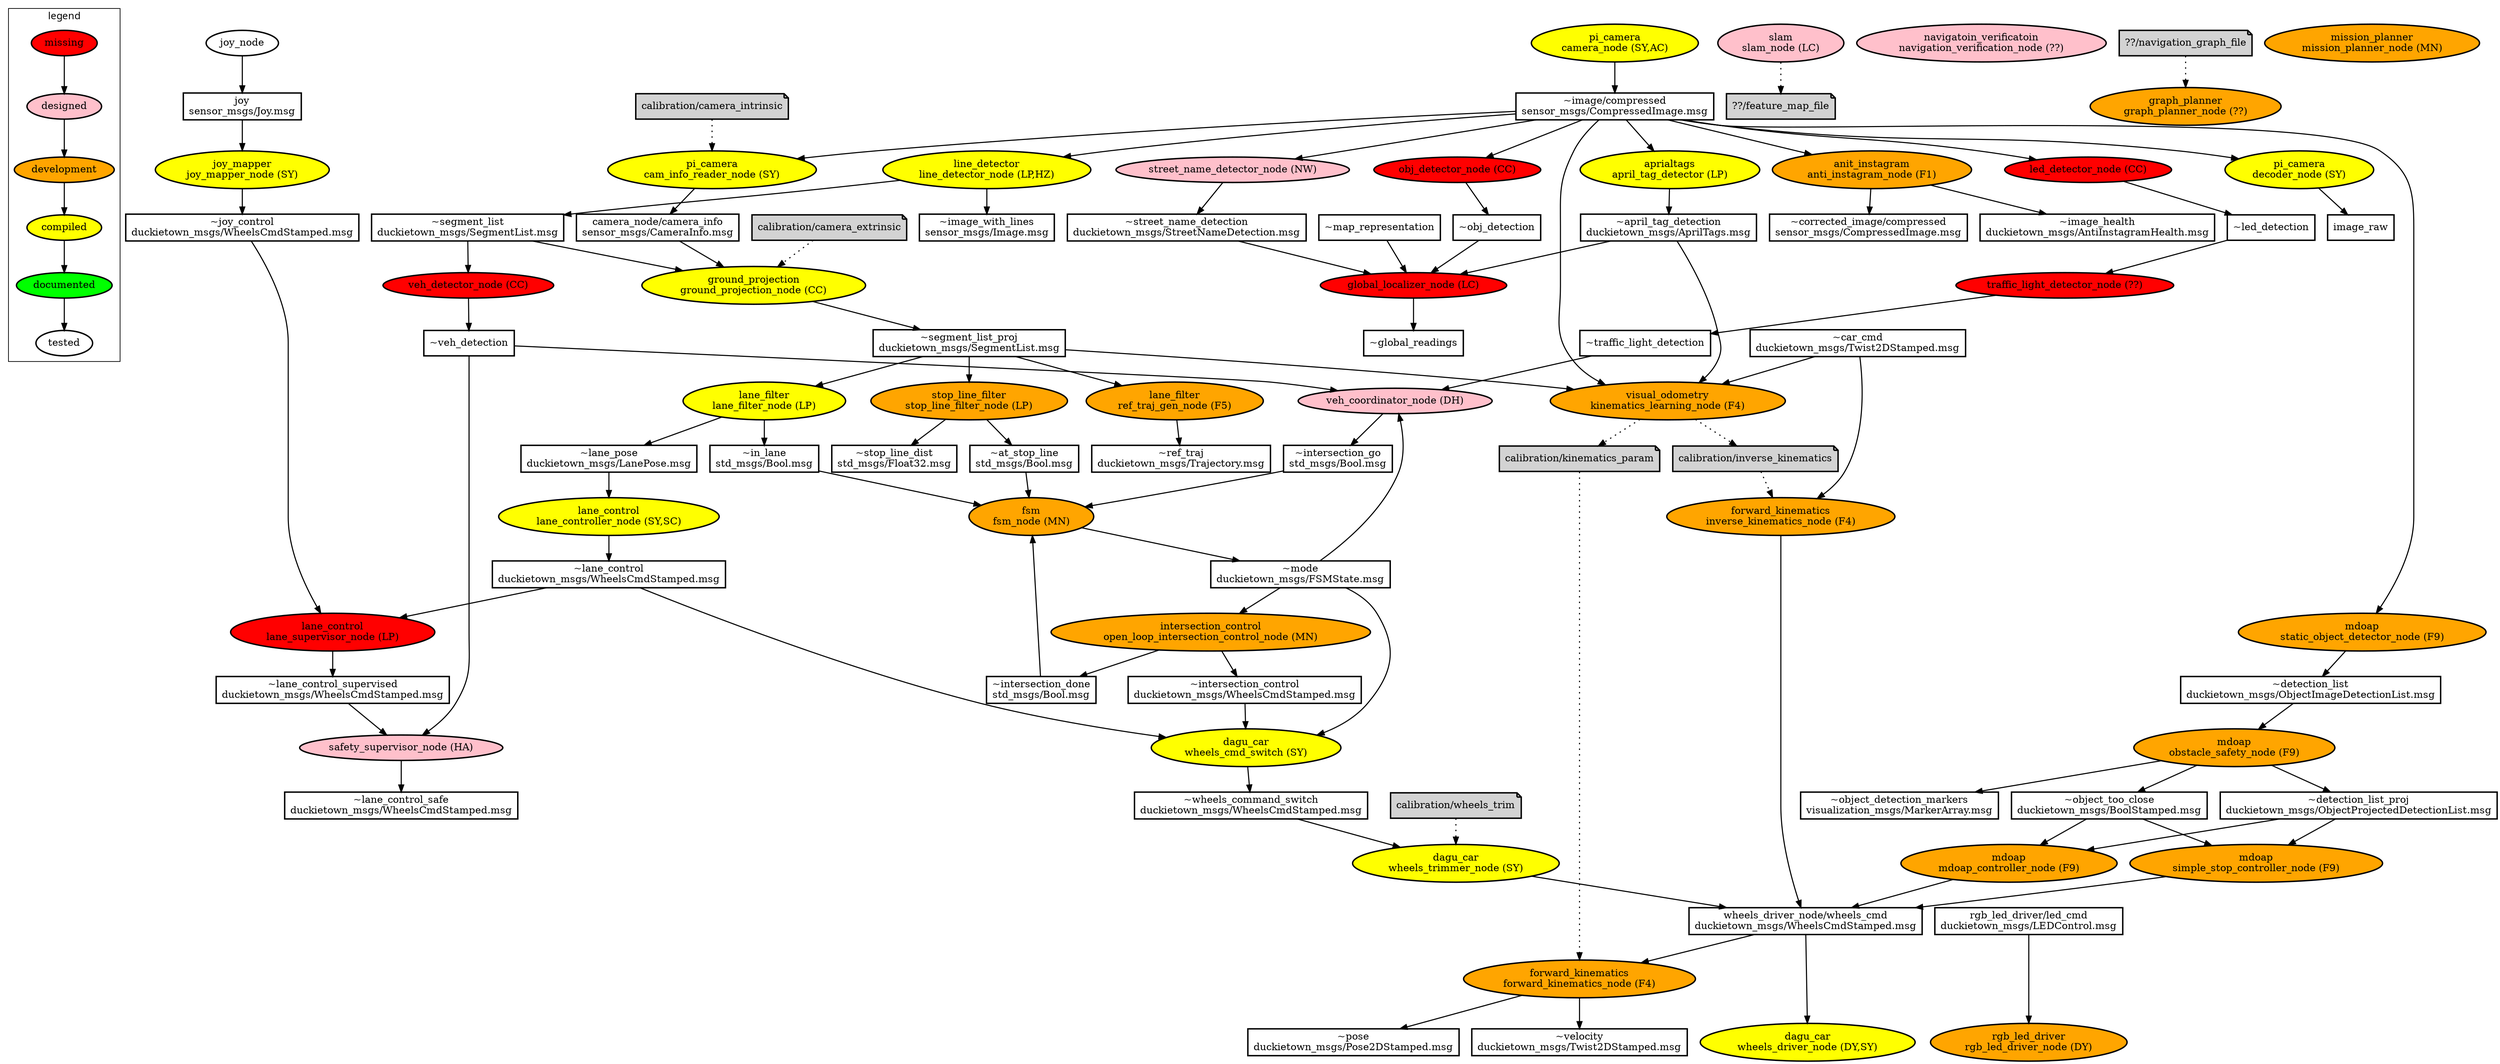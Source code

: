 digraph D {
	fontname="sans";
	//rankdir=LR;
	edge [penwidth=1.5]
	node [penwidth=2.0]

	subgraph cluster_legend{
		label="legend"
		// ROS Topics
		//topic_name;
		// ROS Nodes
		node [shape=ellipse,fillcolor=white,style=filled];
		missing [label="missing", fillcolor=red];
		designed [label="designed", fillcolor=pink];
		development [label="development", fillcolor=orange];
		compiled [label="compiled", fillcolor=yellow];
		documented [label="documented", fillcolor=green];
		tested [label="tested", fillcolor=white];
		missing->designed->development->compiled->documented->tested;
	}

	// ===== Nodes Definiton ==== //
	node [shape=ellipse,style=filled];

	subgraph node_missing{
		node [fillcolor=red];
		global_localizer[label="global_localizer_node (LC)"];
		led_detector_node[label="led_detector_node (CC)"];
		obj_detector_node[label="obj_detector_node (CC)"];
		veh_detector_node[label="veh_detector_node (CC)"];
		traffic_light_detector_node[label="traffic_light_detector_node (??)"];
		lane_supervisor_node[label="lane_control\nlane_supervisor_node (LP)"];
	}
	subgraph node_designed{
		node [fillcolor=pink];
		street_name_detector_node[label="street_name_detector_node (NW)"];
		safety_supervisor_node[label="safety_supervisor_node (HA)"];
		veh_coordinator_node[label="veh_coordinator_node (DH)"]
		slam_node[label="slam\nslam_node (LC)"];
		navigation_verification_node[label="navigatoin_verificatoin\nnavigation_verification_node (??)"];
	}
	subgraph node_development{
		node [fillcolor=orange];
		open_loop_intersection_control_node[label="intersection_control\nopen_loop_intersection_control_node (MN)"];
		stop_line_filter_node[label="stop_line_filter\nstop_line_filter_node (LP)"];
		rgb_led_driver_node[label="rgb_led_driver\nrgb_led_driver_node (DY)"];
		fsm_node[label="fsm\nfsm_node (MN)"];
		graph_planner_node[label="graph_planner\ngraph_planner_node (??)"];
		mission_planner_node[label="mission_planner\nmission_planner_node (MN)"];
		anti_instagram_node[label="anit_instagram\nanti_instagram_node (F1)"];
		kinematics_learning_node[label="visual_odometry\nkinematics_learning_node (F4)"];
		inverse_kinematics_node[label="forward_kinematics\ninverse_kinematics_node (F4)"];
		forward_kinematics_node[label="forward_kinematics\nforward_kinematics_node (F4)"];

		static_object_detector_node[label="mdoap\nstatic_object_detector_node (F9)"];
		obstacle_safety_node[label="mdoap\nobstacle_safety_node (F9)"];
		simple_stop_controller_node[label="mdoap\nsimple_stop_controller_node (F9)"];
		mdoap_controller_node[label="mdoap\nmdoap_controller_node (F9)"];

		//F5
		ref_traj_gen_node[label="lane_filter\nref_traj_gen_node (F5)"];
	}

	subgraph node_compiled{
		node [fillcolor=yellow];
		wheels_driver_node[label="dagu_car\nwheels_driver_node (DY,SY)"];
		wheels_cmd_switch_node[label="dagu_car\nwheels_cmd_switch (SY)"]
		camera_node[label="pi_camera\ncamera_node (SY,AC)"];
		decoder_node[label="pi_camera\ndecoder_node (SY)"];
		cam_info_reader_node[label="pi_camera\ncam_info_reader_node (SY)"];
		lane_controller_node[label="lane_control\nlane_controller_node (SY,SC)"];
		line_detector_node[label="line_detector\nline_detector_node (LP,HZ)"];
		april_tag_detector_node[label="aprialtags\napril_tag_detector (LP)"];
		joy_mapper_node[label="joy_mapper\njoy_mapper_node (SY)"];
		ground_projection_node[label="ground_projection\nground_projection_node (CC)"];
		wheels_trimmer_node[label="dagu_car\nwheels_trimmer_node (SY)"];
		lane_filter_node[label="lane_filter\nlane_filter_node (LP)"]; 
	}
	subgraph node_documented{
		node [fillcolor=green];
	}
	subgraph node_tested{
		node [fillcolor=white];
		joy_node[label="joy_node"];
		//image_proc;
	}

	// === Files Definition ===
	node [shape=note,style=filled];
	subgraph files{
		motion_calibration_file[label="calibration/wheels_trim"];
		extrinsic_calibration_file[label="calibration/camera_extrinsic"];
		intrinsic_calibration_file[label="calibration/camera_intrinsic"];
		navigation_graph_file[label="??/navigation_graph_file"];
		feature_map_file[label="??/feature_map_file"];
		inverse_kinematics_file[label="calibration/inverse_kinematics"];
		kinematics_file[label="calibration/kinematics_param"];
	}

	// ==== Topics ====
	node [shape=box,style=filled,fillcolor=white];
	//{rank=same; mission; joy; map_representation;}
	map_representation[label="~map_representation"];
	segment_list[label="~segment_list\nduckietown_msgs/SegmentList.msg"];
	segment_list_proj[label="~segment_list_proj\nduckietown_msgs/SegmentList.msg"];
	image_with_lines[label="~image_with_lines\nsensor_msgs/Image.msg"];
	lane_pose[label="~lane_pose\nduckietown_msgs/LanePose.msg"]; //LaneReading: y, phi, sigma_y, sigma_phi, status
	lane_control[label="~lane_control\nduckietown_msgs/WheelsCmdStamped.msg"];
	lane_control_sup[label="~lane_control_supervised\nduckietown_msgs/WheelsCmdStamped.msg"];
	lane_control_safe[label="~lane_control_safe\nduckietown_msgs/WheelsCmdStamped.msg"];
	april_tag_detection[label="~april_tag_detection\nduckietown_msgs/AprilTags.msg"];
	led_detection[label="~led_detection"];
	veh_detection[label="~veh_detection"];
	traffic_light_detection[label="~traffic_light_detection"];
	obj_detection[label="~obj_detection"];
	global_readings[label="~global_readings"];
	mode[label="~mode\nduckietown_msgs/FSMState.msg"];
	joy_control[label="~joy_control\nduckietown_msgs/WheelsCmdStamped.msg"];
	intersection_control[label="~intersection_control\nduckietown_msgs/WheelsCmdStamped.msg"];
	street_name_detection[label="~street_name_detection\nduckietown_msgs/StreetNameDetection.msg"];
	wheels_command[label="wheels_driver_node/wheels_cmd\nduckietown_msgs/WheelsCmdStamped.msg"];
	wheels_command_switch[label="~wheels_command_switch\nduckietown_msgs/WheelsCmdStamped.msg"];
	camera_info[label="camera_node/camera_info\nsensor_msgs/CameraInfo.msg"];
	image_compressed[label="~image/compressed\nsensor_msgs/CompressedImage.msg"];
	intersection_go[label="~intersection_go\nstd_msgs/Bool.msg"];
	intersection_done[label="~intersection_done\nstd_msgs/Bool.msg"];
	at_stop_line[label="~at_stop_line\nstd_msgs/Bool.msg"];
	in_lane[label="~in_lane\nstd_msgs/Bool.msg"];
	led_cmd[label="rgb_led_driver/led_cmd\nduckietown_msgs/LEDControl.msg"];
	stop_line_dist[label="~stop_line_dist\nstd_msgs/Float32.msg"];
	joy[label="joy\nsensor_msgs/Joy.msg"];
	corrected_image[label="~corrected_image/compressed\nsensor_msgs/CompressedImage.msg"];
	image_health[label="~image_health\nduckietown_msgs/AntiInstagramHealth.msg"];
	forward_kinematics_pose[label="~pose\nduckietown_msgs/Pose2DStamped.msg"];
	forward_kinematics_velocity[label="~velocity\nduckietown_msgs/Twist2DStamped.msg"];
	car_cmd[label="~car_cmd\nduckietown_msgs/Twist2DStamped.msg"]; //No publisher yet

	// = F9 = //
	object_image_detection_list[label="~detection_list\nduckietown_msgs/ObjectImageDetectionList.msg"];
	object_too_close[label="~object_too_close\nduckietown_msgs/BoolStamped.msg"];
	object_projected_detection_list[label="~detection_list_proj\nduckietown_msgs/ObjectProjectedDetectionList.msg"];
	object_detection_markers[label="~object_detection_markers\nvisualization_msgs/MarkerArray.msg"];

	// = F5 = //
	ref_traj[label="~ref_traj\nduckietown_msgs/Trajectory.msg"];


	{rank=max; wheels_driver_node;rgb_led_driver_node}
	{rank=min; camera_node;joy_node}
	{rank=same;wheels_command;led_cmd}

	// ==== Connections ====


	// fsm_node
	{intersection_go,intersection_done,at_stop_line,in_lane} -> fsm_node;
	fsm_node->mode;
	
	// == open_loop_intersection_control_node == //
	open_loop_intersection_control_node->{intersection_control, intersection_done};
	mode->open_loop_intersection_control_node;	


	// == lane_filter_node == //
	segment_list_proj -> lane_filter_node;
	lane_filter_node -> {lane_pose, in_lane};

	// == stop_line_filter_node == //
	stop_line_filter_node -> {at_stop_line, stop_line_dist};
	segment_list_proj->stop_line_filter_node;

	led_cmd->rgb_led_driver_node;

	// == camera_node == //
	camera_node->image_compressed;



	// == cam_info_reader_node == //
	intrinsic_calibration_file->cam_info_reader_node[style="dotted"];
	image_compressed->cam_info_reader_node;
	cam_info_reader_node->camera_info;
	
	// == decoder_node == //
	image_compressed->decoder_node;
	decoder_node->image_raw;

	// == obj_detector_node == //
	image_compressed -> obj_detector_node;
	obj_detector_node -> obj_detection;

	// == led_detection_node == //	
	image_compressed->led_detector_node;
	led_detector_node->led_detection;
	
	// == april_tag_detector_node == //
	image_compressed->april_tag_detector_node;
	april_tag_detector_node->april_tag_detection;
	
	// == street_name_detector_node == //
	image_compressed->street_name_detector_node;
	street_name_detector_node->street_name_detection;
	
	// == traffic_light_detector_node == //
	led_detection->traffic_light_detector_node;
	traffic_light_detector_node->traffic_light_detection;
	
	// == veh_detector_node == //
	segment_list->veh_detector_node;
	veh_detector_node->veh_detection;
	
	// == line_detector_node == //
	line_detector_node -> {segment_list, image_with_lines};
	image_compressed -> line_detector_node;

	// == global_localizer == //
	{obj_detection, street_name_detection, april_tag_detection, map_representation} -> global_localizer;
	global_localizer->global_readings;

	// == joy_mapper_node == //
	joy_node->joy->joy_mapper_node->joy_control;

	// == lane_supervisor_node == //
	{joy_control, lane_control}-> lane_supervisor_node;
	lane_supervisor_node-> lane_control_sup;
	
	// == lane_controller_node == //
	lane_pose->lane_controller_node;
	lane_controller_node->lane_control;
	
	// == safety_supervisor_node == //
	{lane_control_sup, veh_detection} -> safety_supervisor_node;
	safety_supervisor_node->lane_control_safe;


	// == ground_projection_node == //
	extrinsic_calibration_file->ground_projection_node[style="dotted"];
	{camera_info,segment_list}->ground_projection_node;
	ground_projection_node->segment_list_proj;
	
	// == veh_coordinator_node == //
	{veh_detection,traffic_light_detection,mode} -> veh_coordinator_node;
	veh_coordinator_node->intersection_go;

	// == wheels_cmd_switch_node == //
	{mode, lane_control, intersection_control}->wheels_cmd_switch_node;	
	wheels_cmd_switch_node->wheels_command_switch;
	
	// == wheels_trimmer_node == //	
	motion_calibration_file->wheels_trimmer_node[style="dotted"]
	wheels_command_switch->wheels_trimmer_node;
	wheels_trimmer_node->wheels_command;

	// == wheels_driver_node == //
	wheels_command->wheels_driver_node;

	// == graph_planner_node == //
	navigation_graph_file->graph_planner_node[style="dotted"];

	// == slam_node == //
	slam_node->feature_map_file[style="dotted"];


	// = F1 = //
	// == anti_instagram_node == //
	anti_instagram_node->{corrected_image,image_health};
	image_compressed->anti_instagram_node;



	// = F4 = //
	// == kinematics_learning_node == //
	{image_compressed,april_tag_detection,segment_list_proj, car_cmd} -> kinematics_learning_node;
	kinematics_learning_node -> {inverse_kinematics_file, kinematics_file}[style=dotted];

	// == inverse_kinematics_node == //
	inverse_kinematics_file -> inverse_kinematics_node[style="dotted"];
	car_cmd -> inverse_kinematics_node;
	inverse_kinematics_node -> wheels_command;

	// == forward_kinematics_node == //
	kinematics_file -> forward_kinematics_node[style="dotted"];
	wheels_command -> forward_kinematics_node;
	forward_kinematics_node -> {forward_kinematics_pose,forward_kinematics_velocity};


	// F9
	image_compressed->static_object_detector_node;
	static_object_detector_node->object_image_detection_list;

	object_image_detection_list -> obstacle_safety_node;
	obstacle_safety_node -> {object_too_close,object_projected_detection_list,object_detection_markers};

	simple_stop_controller_node -> wheels_command;
	{object_projected_detection_list, object_too_close} -> simple_stop_controller_node;
	//TODO: publish to the wheels cmd swtich

	mdoap_controller_node -> wheels_command;
	{object_projected_detection_list, object_too_close} -> mdoap_controller_node;

	//F5
	segment_list_proj -> ref_traj_gen_node;
	ref_traj_gen_node -> ref_traj;


}